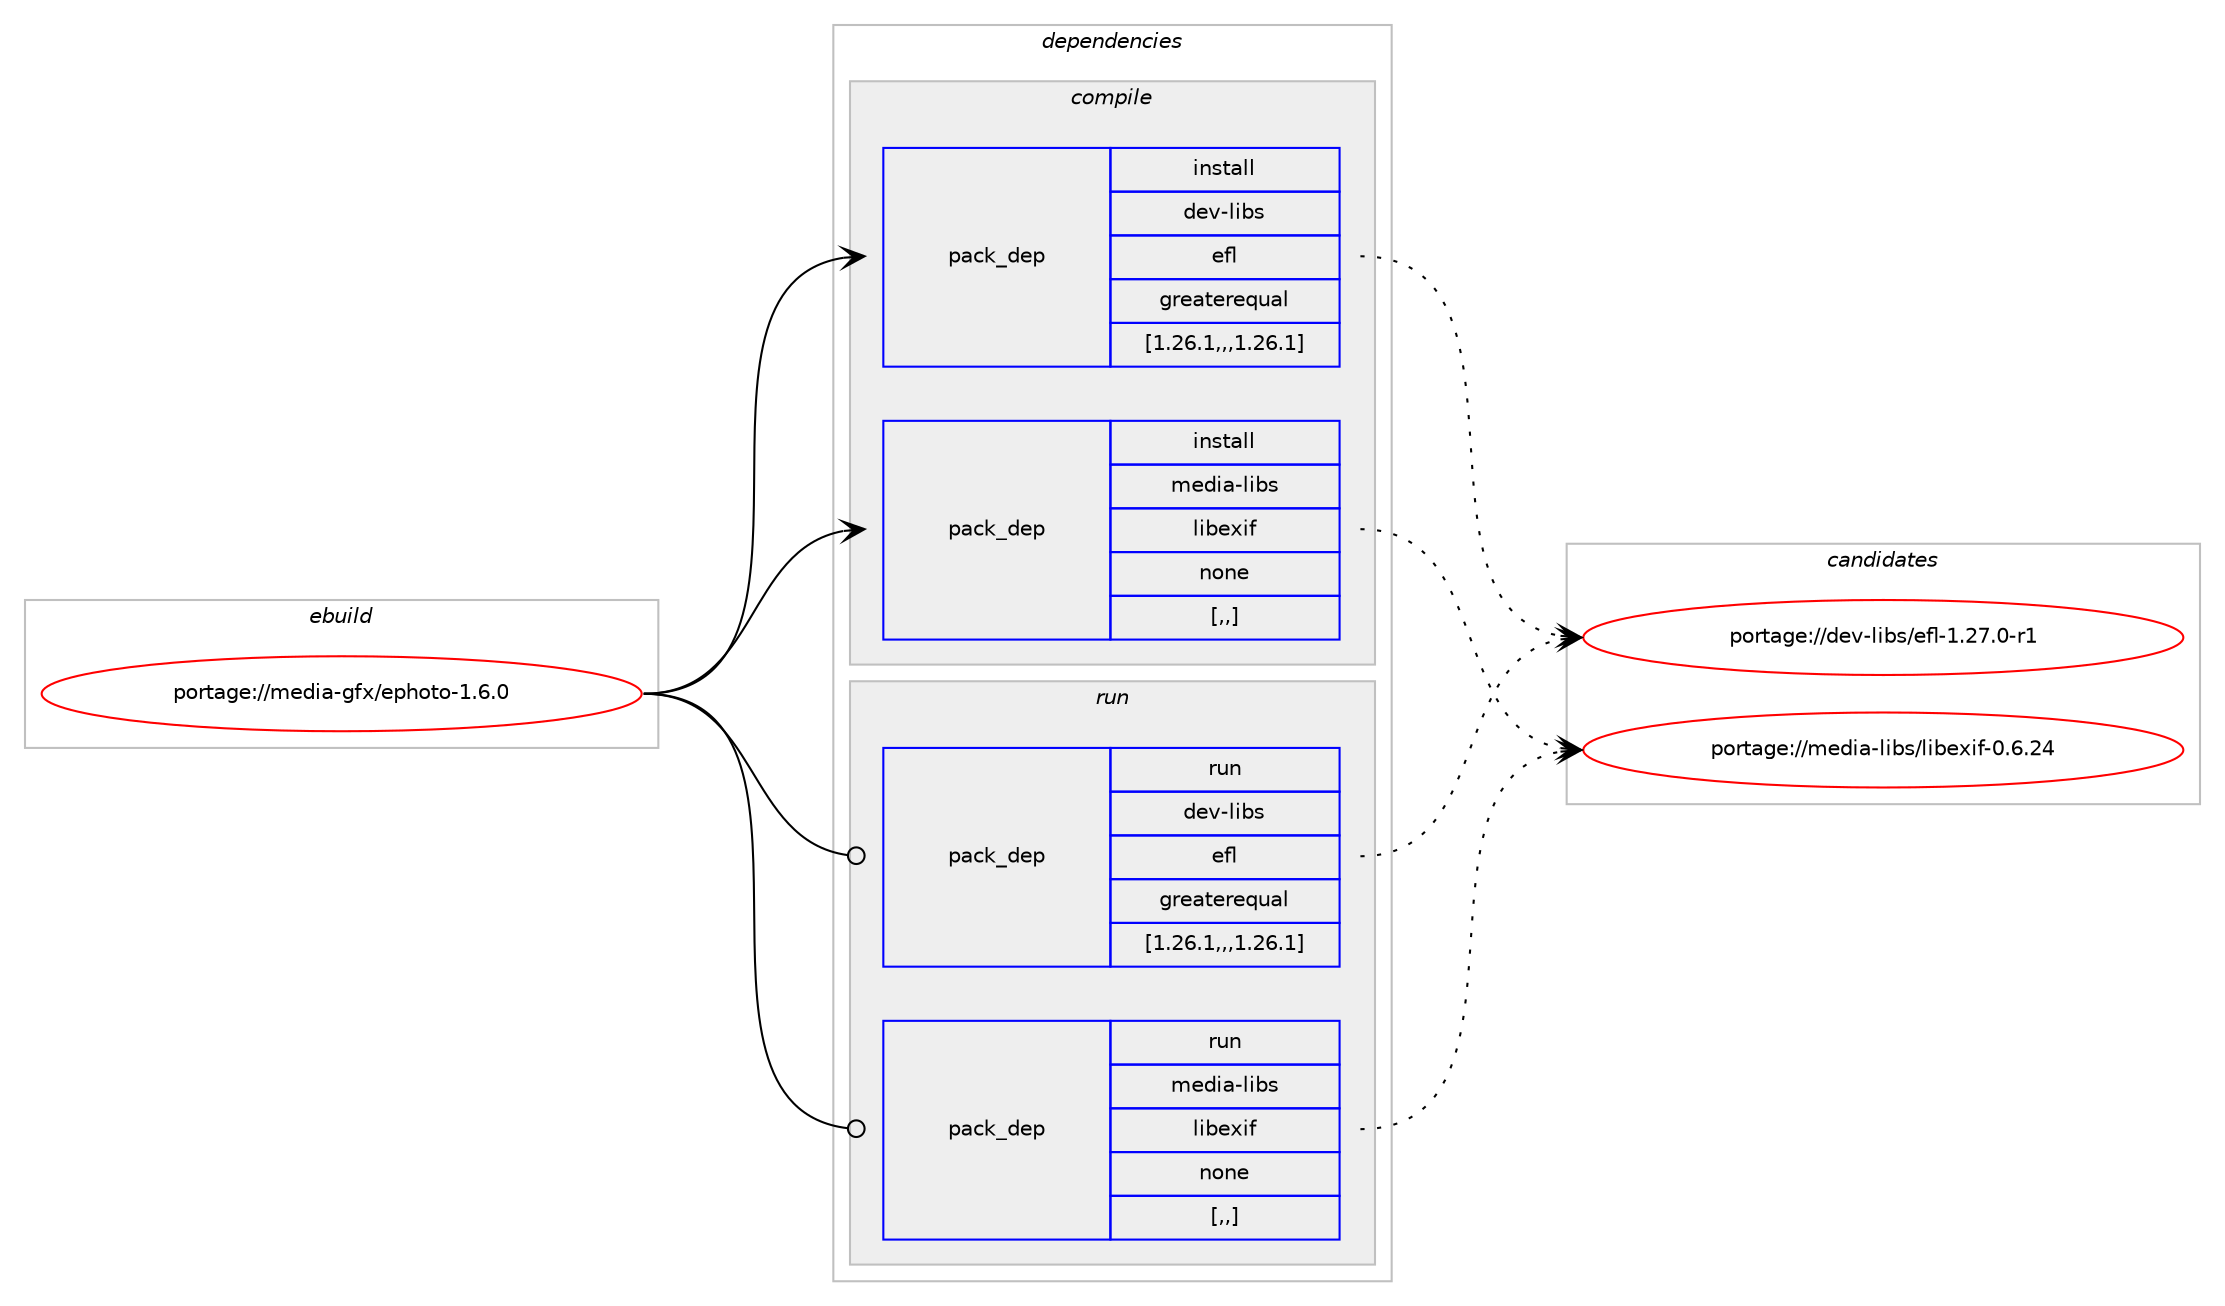 digraph prolog {

# *************
# Graph options
# *************

newrank=true;
concentrate=true;
compound=true;
graph [rankdir=LR,fontname=Helvetica,fontsize=10,ranksep=1.5];#, ranksep=2.5, nodesep=0.2];
edge  [arrowhead=vee];
node  [fontname=Helvetica,fontsize=10];

# **********
# The ebuild
# **********

subgraph cluster_leftcol {
color=gray;
label=<<i>ebuild</i>>;
id [label="portage://media-gfx/ephoto-1.6.0", color=red, width=4, href="../media-gfx/ephoto-1.6.0.svg"];
}

# ****************
# The dependencies
# ****************

subgraph cluster_midcol {
color=gray;
label=<<i>dependencies</i>>;
subgraph cluster_compile {
fillcolor="#eeeeee";
style=filled;
label=<<i>compile</i>>;
subgraph pack212231 {
dependency286717 [label=<<TABLE BORDER="0" CELLBORDER="1" CELLSPACING="0" CELLPADDING="4" WIDTH="220"><TR><TD ROWSPAN="6" CELLPADDING="30">pack_dep</TD></TR><TR><TD WIDTH="110">install</TD></TR><TR><TD>dev-libs</TD></TR><TR><TD>efl</TD></TR><TR><TD>greaterequal</TD></TR><TR><TD>[1.26.1,,,1.26.1]</TD></TR></TABLE>>, shape=none, color=blue];
}
id:e -> dependency286717:w [weight=20,style="solid",arrowhead="vee"];
subgraph pack212232 {
dependency286718 [label=<<TABLE BORDER="0" CELLBORDER="1" CELLSPACING="0" CELLPADDING="4" WIDTH="220"><TR><TD ROWSPAN="6" CELLPADDING="30">pack_dep</TD></TR><TR><TD WIDTH="110">install</TD></TR><TR><TD>media-libs</TD></TR><TR><TD>libexif</TD></TR><TR><TD>none</TD></TR><TR><TD>[,,]</TD></TR></TABLE>>, shape=none, color=blue];
}
id:e -> dependency286718:w [weight=20,style="solid",arrowhead="vee"];
}
subgraph cluster_compileandrun {
fillcolor="#eeeeee";
style=filled;
label=<<i>compile and run</i>>;
}
subgraph cluster_run {
fillcolor="#eeeeee";
style=filled;
label=<<i>run</i>>;
subgraph pack212233 {
dependency286719 [label=<<TABLE BORDER="0" CELLBORDER="1" CELLSPACING="0" CELLPADDING="4" WIDTH="220"><TR><TD ROWSPAN="6" CELLPADDING="30">pack_dep</TD></TR><TR><TD WIDTH="110">run</TD></TR><TR><TD>dev-libs</TD></TR><TR><TD>efl</TD></TR><TR><TD>greaterequal</TD></TR><TR><TD>[1.26.1,,,1.26.1]</TD></TR></TABLE>>, shape=none, color=blue];
}
id:e -> dependency286719:w [weight=20,style="solid",arrowhead="odot"];
subgraph pack212234 {
dependency286720 [label=<<TABLE BORDER="0" CELLBORDER="1" CELLSPACING="0" CELLPADDING="4" WIDTH="220"><TR><TD ROWSPAN="6" CELLPADDING="30">pack_dep</TD></TR><TR><TD WIDTH="110">run</TD></TR><TR><TD>media-libs</TD></TR><TR><TD>libexif</TD></TR><TR><TD>none</TD></TR><TR><TD>[,,]</TD></TR></TABLE>>, shape=none, color=blue];
}
id:e -> dependency286720:w [weight=20,style="solid",arrowhead="odot"];
}
}

# **************
# The candidates
# **************

subgraph cluster_choices {
rank=same;
color=gray;
label=<<i>candidates</i>>;

subgraph choice212231 {
color=black;
nodesep=1;
choice100101118451081059811547101102108454946505546484511449 [label="portage://dev-libs/efl-1.27.0-r1", color=red, width=4,href="../dev-libs/efl-1.27.0-r1.svg"];
dependency286717:e -> choice100101118451081059811547101102108454946505546484511449:w [style=dotted,weight="100"];
}
subgraph choice212232 {
color=black;
nodesep=1;
choice109101100105974510810598115471081059810112010510245484654465052 [label="portage://media-libs/libexif-0.6.24", color=red, width=4,href="../media-libs/libexif-0.6.24.svg"];
dependency286718:e -> choice109101100105974510810598115471081059810112010510245484654465052:w [style=dotted,weight="100"];
}
subgraph choice212233 {
color=black;
nodesep=1;
choice100101118451081059811547101102108454946505546484511449 [label="portage://dev-libs/efl-1.27.0-r1", color=red, width=4,href="../dev-libs/efl-1.27.0-r1.svg"];
dependency286719:e -> choice100101118451081059811547101102108454946505546484511449:w [style=dotted,weight="100"];
}
subgraph choice212234 {
color=black;
nodesep=1;
choice109101100105974510810598115471081059810112010510245484654465052 [label="portage://media-libs/libexif-0.6.24", color=red, width=4,href="../media-libs/libexif-0.6.24.svg"];
dependency286720:e -> choice109101100105974510810598115471081059810112010510245484654465052:w [style=dotted,weight="100"];
}
}

}
